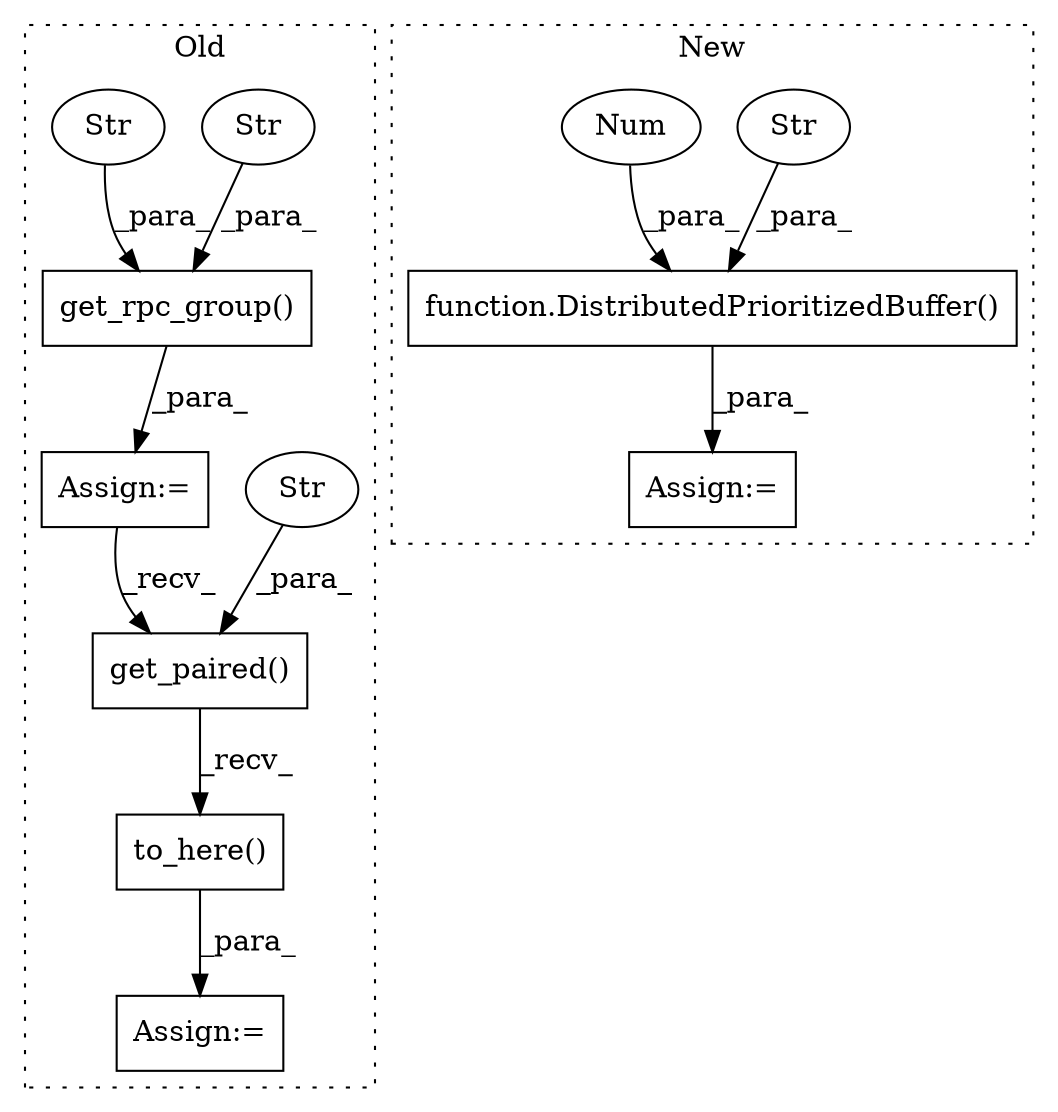 digraph G {
subgraph cluster0 {
1 [label="get_paired()" a="75" s="6798,6823" l="17,1" shape="box"];
3 [label="Str" a="66" s="6815" l="8" shape="ellipse"];
5 [label="to_here()" a="75" s="6798" l="36" shape="box"];
7 [label="Assign:=" a="68" s="6795" l="3" shape="box"];
8 [label="Assign:=" a="68" s="6740" l="3" shape="box"];
9 [label="get_rpc_group()" a="75" s="6743,6775" l="20,1" shape="box"];
10 [label="Str" a="66" s="6763" l="7" shape="ellipse"];
11 [label="Str" a="66" s="6772" l="3" shape="ellipse"];
label = "Old";
style="dotted";
}
subgraph cluster1 {
2 [label="function.DistributedPrioritizedBuffer()" a="75" s="5942,5989" l="29,1" shape="box"];
4 [label="Str" a="66" s="5971" l="8" shape="ellipse"];
6 [label="Num" a="76" s="5988" l="1" shape="ellipse"];
12 [label="Assign:=" a="68" s="5939" l="3" shape="box"];
label = "New";
style="dotted";
}
1 -> 5 [label="_recv_"];
2 -> 12 [label="_para_"];
3 -> 1 [label="_para_"];
4 -> 2 [label="_para_"];
5 -> 7 [label="_para_"];
6 -> 2 [label="_para_"];
8 -> 1 [label="_recv_"];
9 -> 8 [label="_para_"];
10 -> 9 [label="_para_"];
11 -> 9 [label="_para_"];
}